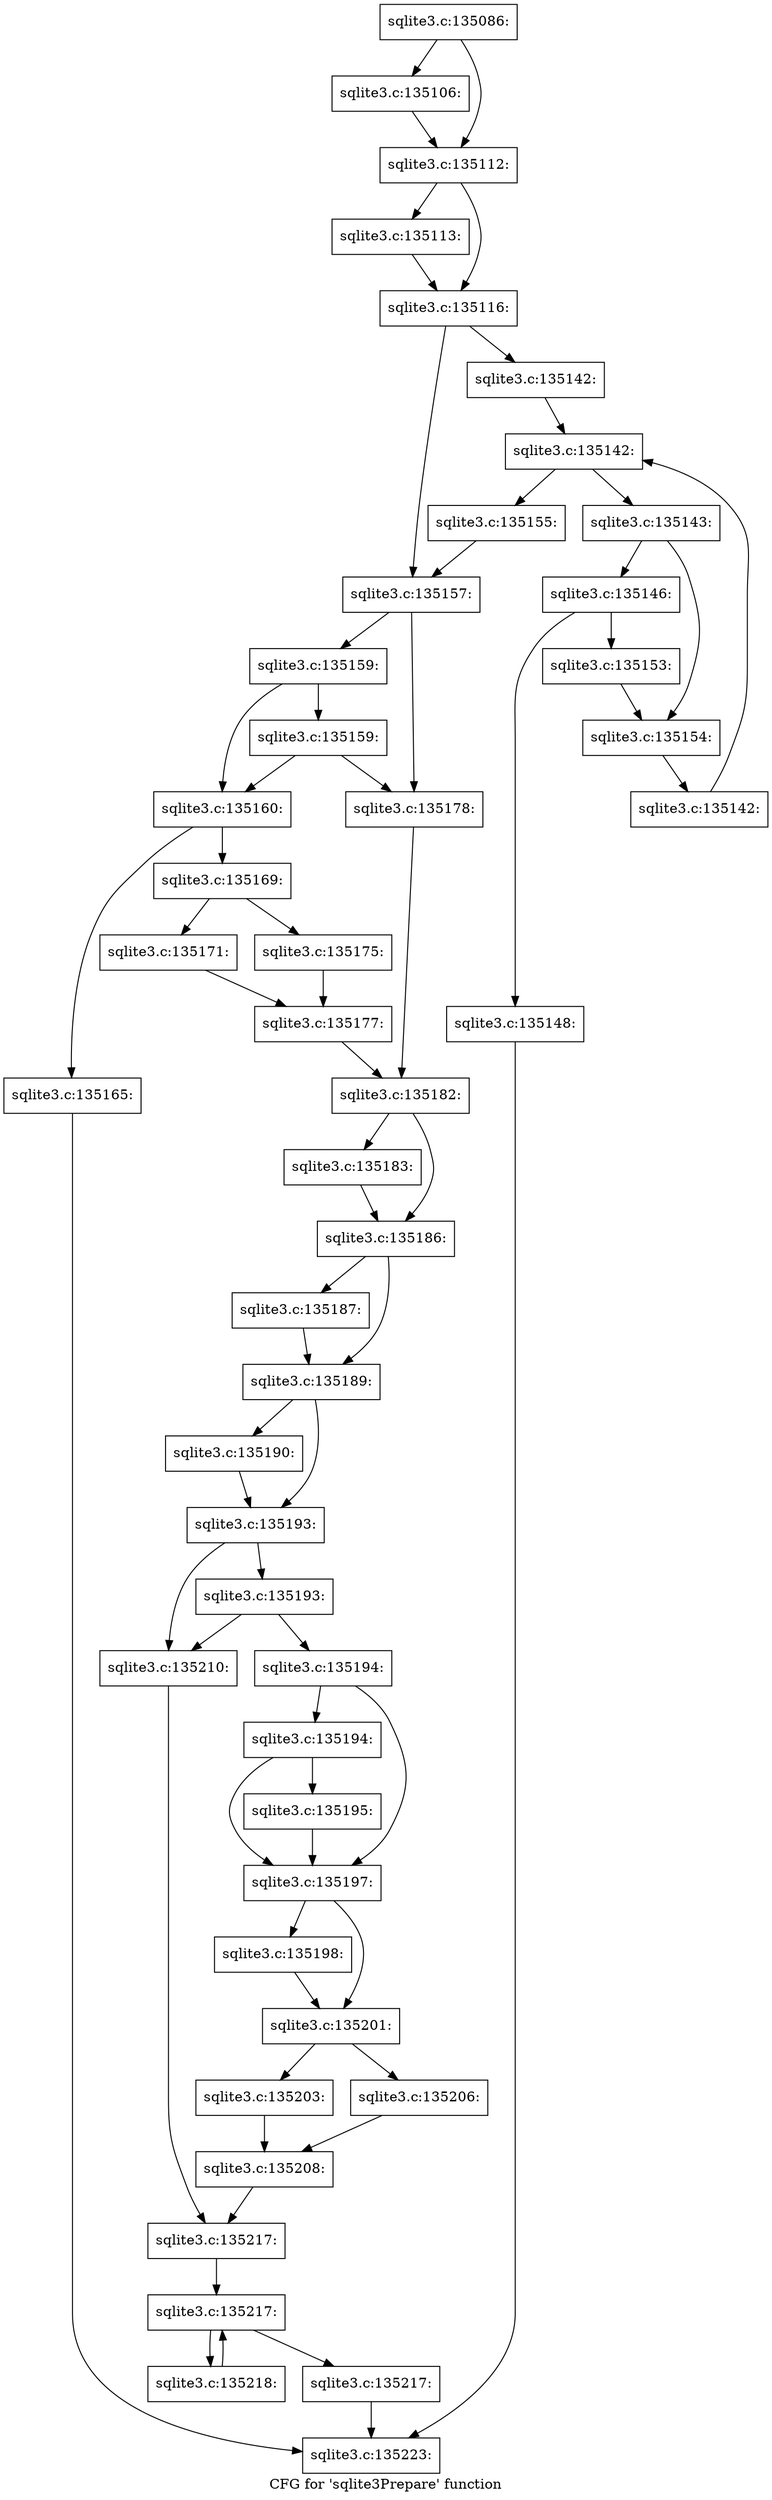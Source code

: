 digraph "CFG for 'sqlite3Prepare' function" {
	label="CFG for 'sqlite3Prepare' function";

	Node0x55c0f838b1d0 [shape=record,label="{sqlite3.c:135086:}"];
	Node0x55c0f838b1d0 -> Node0x55c0f83924e0;
	Node0x55c0f838b1d0 -> Node0x55c0f8392530;
	Node0x55c0f83924e0 [shape=record,label="{sqlite3.c:135106:}"];
	Node0x55c0f83924e0 -> Node0x55c0f8392530;
	Node0x55c0f8392530 [shape=record,label="{sqlite3.c:135112:}"];
	Node0x55c0f8392530 -> Node0x55c0f8392bb0;
	Node0x55c0f8392530 -> Node0x55c0f8392c00;
	Node0x55c0f8392bb0 [shape=record,label="{sqlite3.c:135113:}"];
	Node0x55c0f8392bb0 -> Node0x55c0f8392c00;
	Node0x55c0f8392c00 [shape=record,label="{sqlite3.c:135116:}"];
	Node0x55c0f8392c00 -> Node0x55c0f8394000;
	Node0x55c0f8392c00 -> Node0x55c0f8393fb0;
	Node0x55c0f8393fb0 [shape=record,label="{sqlite3.c:135142:}"];
	Node0x55c0f8393fb0 -> Node0x55c0f83945e0;
	Node0x55c0f83945e0 [shape=record,label="{sqlite3.c:135142:}"];
	Node0x55c0f83945e0 -> Node0x55c0f8394800;
	Node0x55c0f83945e0 -> Node0x55c0f8394430;
	Node0x55c0f8394800 [shape=record,label="{sqlite3.c:135143:}"];
	Node0x55c0f8394800 -> Node0x55c0f8395680;
	Node0x55c0f8394800 -> Node0x55c0f83956d0;
	Node0x55c0f8395680 [shape=record,label="{sqlite3.c:135146:}"];
	Node0x55c0f8395680 -> Node0x55c0f5ae94e0;
	Node0x55c0f8395680 -> Node0x55c0f83960d0;
	Node0x55c0f5ae94e0 [shape=record,label="{sqlite3.c:135148:}"];
	Node0x55c0f5ae94e0 -> Node0x55c0f83976b0;
	Node0x55c0f83960d0 [shape=record,label="{sqlite3.c:135153:}"];
	Node0x55c0f83960d0 -> Node0x55c0f83956d0;
	Node0x55c0f83956d0 [shape=record,label="{sqlite3.c:135154:}"];
	Node0x55c0f83956d0 -> Node0x55c0f8394770;
	Node0x55c0f8394770 [shape=record,label="{sqlite3.c:135142:}"];
	Node0x55c0f8394770 -> Node0x55c0f83945e0;
	Node0x55c0f8394430 [shape=record,label="{sqlite3.c:135155:}"];
	Node0x55c0f8394430 -> Node0x55c0f8394000;
	Node0x55c0f8394000 [shape=record,label="{sqlite3.c:135157:}"];
	Node0x55c0f8394000 -> Node0x55c0f8398660;
	Node0x55c0f8394000 -> Node0x55c0f8398610;
	Node0x55c0f8398660 [shape=record,label="{sqlite3.c:135159:}"];
	Node0x55c0f8398660 -> Node0x55c0f658bd20;
	Node0x55c0f8398660 -> Node0x55c0f8398820;
	Node0x55c0f8398820 [shape=record,label="{sqlite3.c:135159:}"];
	Node0x55c0f8398820 -> Node0x55c0f658bd20;
	Node0x55c0f8398820 -> Node0x55c0f8398610;
	Node0x55c0f658bd20 [shape=record,label="{sqlite3.c:135160:}"];
	Node0x55c0f658bd20 -> Node0x55c0f83996b0;
	Node0x55c0f658bd20 -> Node0x55c0f8399700;
	Node0x55c0f83996b0 [shape=record,label="{sqlite3.c:135165:}"];
	Node0x55c0f83996b0 -> Node0x55c0f83976b0;
	Node0x55c0f8399700 [shape=record,label="{sqlite3.c:135169:}"];
	Node0x55c0f8399700 -> Node0x55c0f536d330;
	Node0x55c0f8399700 -> Node0x55c0f839abd0;
	Node0x55c0f536d330 [shape=record,label="{sqlite3.c:135171:}"];
	Node0x55c0f536d330 -> Node0x55c0f839ab80;
	Node0x55c0f839abd0 [shape=record,label="{sqlite3.c:135175:}"];
	Node0x55c0f839abd0 -> Node0x55c0f839ab80;
	Node0x55c0f839ab80 [shape=record,label="{sqlite3.c:135177:}"];
	Node0x55c0f839ab80 -> Node0x55c0f83983b0;
	Node0x55c0f8398610 [shape=record,label="{sqlite3.c:135178:}"];
	Node0x55c0f8398610 -> Node0x55c0f83983b0;
	Node0x55c0f83983b0 [shape=record,label="{sqlite3.c:135182:}"];
	Node0x55c0f83983b0 -> Node0x55c0f839c160;
	Node0x55c0f83983b0 -> Node0x55c0f839c1b0;
	Node0x55c0f839c160 [shape=record,label="{sqlite3.c:135183:}"];
	Node0x55c0f839c160 -> Node0x55c0f839c1b0;
	Node0x55c0f839c1b0 [shape=record,label="{sqlite3.c:135186:}"];
	Node0x55c0f839c1b0 -> Node0x55c0f839c8e0;
	Node0x55c0f839c1b0 -> Node0x55c0f839c930;
	Node0x55c0f839c8e0 [shape=record,label="{sqlite3.c:135187:}"];
	Node0x55c0f839c8e0 -> Node0x55c0f839c930;
	Node0x55c0f839c930 [shape=record,label="{sqlite3.c:135189:}"];
	Node0x55c0f839c930 -> Node0x55c0f5445c80;
	Node0x55c0f839c930 -> Node0x55c0f839d680;
	Node0x55c0f5445c80 [shape=record,label="{sqlite3.c:135190:}"];
	Node0x55c0f5445c80 -> Node0x55c0f839d680;
	Node0x55c0f839d680 [shape=record,label="{sqlite3.c:135193:}"];
	Node0x55c0f839d680 -> Node0x55c0f839e5e0;
	Node0x55c0f839d680 -> Node0x55c0f839e590;
	Node0x55c0f839e5e0 [shape=record,label="{sqlite3.c:135193:}"];
	Node0x55c0f839e5e0 -> Node0x55c0f839e4f0;
	Node0x55c0f839e5e0 -> Node0x55c0f839e590;
	Node0x55c0f839e4f0 [shape=record,label="{sqlite3.c:135194:}"];
	Node0x55c0f839e4f0 -> Node0x55c0f839eee0;
	Node0x55c0f839e4f0 -> Node0x55c0f839ee90;
	Node0x55c0f839eee0 [shape=record,label="{sqlite3.c:135194:}"];
	Node0x55c0f839eee0 -> Node0x55c0f839ee40;
	Node0x55c0f839eee0 -> Node0x55c0f839ee90;
	Node0x55c0f839ee40 [shape=record,label="{sqlite3.c:135195:}"];
	Node0x55c0f839ee40 -> Node0x55c0f839ee90;
	Node0x55c0f839ee90 [shape=record,label="{sqlite3.c:135197:}"];
	Node0x55c0f839ee90 -> Node0x55c0f635d710;
	Node0x55c0f839ee90 -> Node0x55c0f839a8e0;
	Node0x55c0f635d710 [shape=record,label="{sqlite3.c:135198:}"];
	Node0x55c0f635d710 -> Node0x55c0f839a8e0;
	Node0x55c0f839a8e0 [shape=record,label="{sqlite3.c:135201:}"];
	Node0x55c0f839a8e0 -> Node0x55c0f839fe60;
	Node0x55c0f839a8e0 -> Node0x55c0f83a09d0;
	Node0x55c0f839fe60 [shape=record,label="{sqlite3.c:135203:}"];
	Node0x55c0f839fe60 -> Node0x55c0f83a0980;
	Node0x55c0f83a09d0 [shape=record,label="{sqlite3.c:135206:}"];
	Node0x55c0f83a09d0 -> Node0x55c0f83a0980;
	Node0x55c0f83a0980 [shape=record,label="{sqlite3.c:135208:}"];
	Node0x55c0f83a0980 -> Node0x55c0f839e540;
	Node0x55c0f839e590 [shape=record,label="{sqlite3.c:135210:}"];
	Node0x55c0f839e590 -> Node0x55c0f839e540;
	Node0x55c0f839e540 [shape=record,label="{sqlite3.c:135217:}"];
	Node0x55c0f839e540 -> Node0x55c0f538bc60;
	Node0x55c0f538bc60 [shape=record,label="{sqlite3.c:135217:}"];
	Node0x55c0f538bc60 -> Node0x55c0f83a2650;
	Node0x55c0f538bc60 -> Node0x55c0f83a22b0;
	Node0x55c0f83a2650 [shape=record,label="{sqlite3.c:135218:}"];
	Node0x55c0f83a2650 -> Node0x55c0f538bc60;
	Node0x55c0f83a22b0 [shape=record,label="{sqlite3.c:135217:}"];
	Node0x55c0f83a22b0 -> Node0x55c0f83976b0;
	Node0x55c0f83976b0 [shape=record,label="{sqlite3.c:135223:}"];
}
